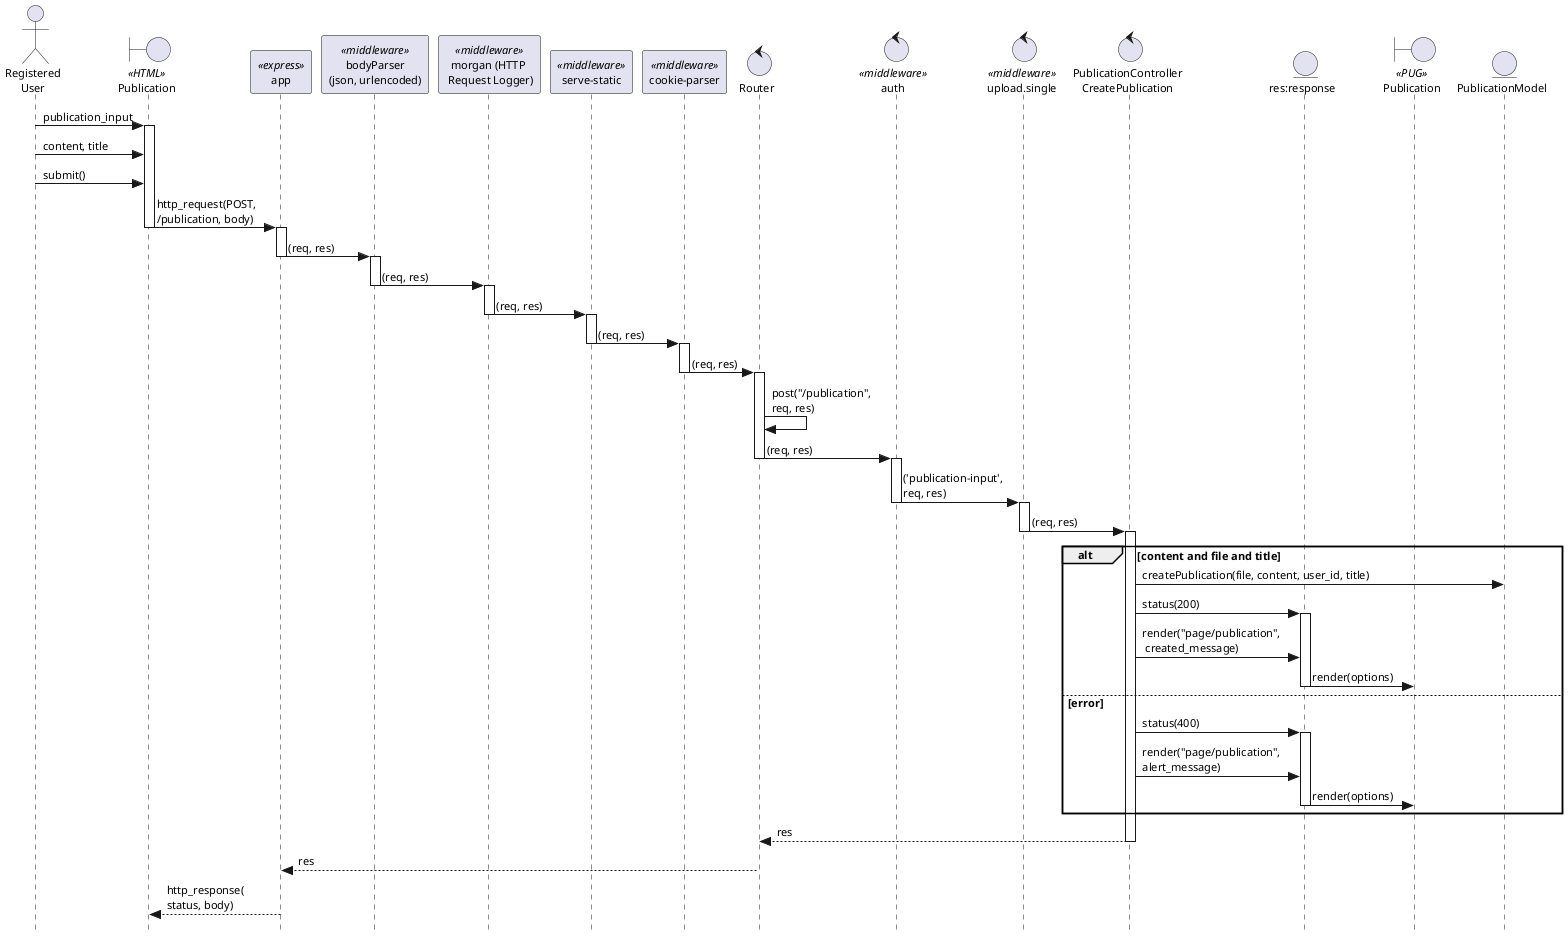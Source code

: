 @startuml
skinparam style strictuml
skinparam defaultFontSize 11
skinparam stereotypePosition top

actor "Registered\nUser" as UserReg

boundary "Publication" as PublicationHtml << HTML >>

participant app << express >>
participant "bodyParser\n(json, urlencoded)" as bodyParser << middleware >>
participant "morgan (HTTP \n Request Logger)" as morgan << middleware >>
participant "serve-static" as serveStatic << middleware >>
participant "cookie-parser" as cookieParser << middleware >>

control Router

control auth << middleware >>
control "upload.single" as uploadSingle << middleware >>

control "PublicationController\nCreatePublication" as CreatePublicationController

entity "res:response" as response
boundary "Publication" as PublicationDetailView << PUG >>
entity PublicationModel

UserReg -> PublicationHtml: publication_input
activate PublicationHtml
UserReg -> PublicationHtml: content, title
UserReg -> PublicationHtml: submit()
PublicationHtml -> app: http_request(POST, \n/publication, body)
deactivate PublicationHtml
activate app
app -> bodyParser: (req, res)
deactivate app
activate bodyParser
bodyParser -> morgan: (req, res)
deactivate bodyParser
activate morgan
morgan -> serveStatic: (req, res)
deactivate morgan
activate serveStatic
serveStatic -> cookieParser: (req, res)
deactivate serveStatic
activate cookieParser
cookieParser -> Router: (req, res)
deactivate cookieParser
activate Router
Router -> Router: post("/publication", \nreq, res)
Router -> auth: (req, res)
deactivate Router
activate auth
auth -> uploadSingle: ('publication-input',\nreq, res)
deactivate auth
activate uploadSingle
uploadSingle -> CreatePublicationController: (req, res)
deactivate uploadSingle
activate CreatePublicationController
alt content and file and title
    CreatePublicationController -> PublicationModel: createPublication(file, content, user_id, title)
    CreatePublicationController -> response: status(200)
    activate response
    CreatePublicationController -> response: render("page/publication", \n created_message)
    response -> PublicationDetailView: render(options)
    deactivate response
else error
    CreatePublicationController -> response: status(400)
    activate response
    CreatePublicationController -> response: render("page/publication", \nalert_message)
    response -> PublicationDetailView: render(options)
    deactivate response
end

CreatePublicationController --> Router: res
deactivate CreatePublicationController
Router --> app: res
app --> PublicationHtml: http_response(\nstatus, body)

@enduml